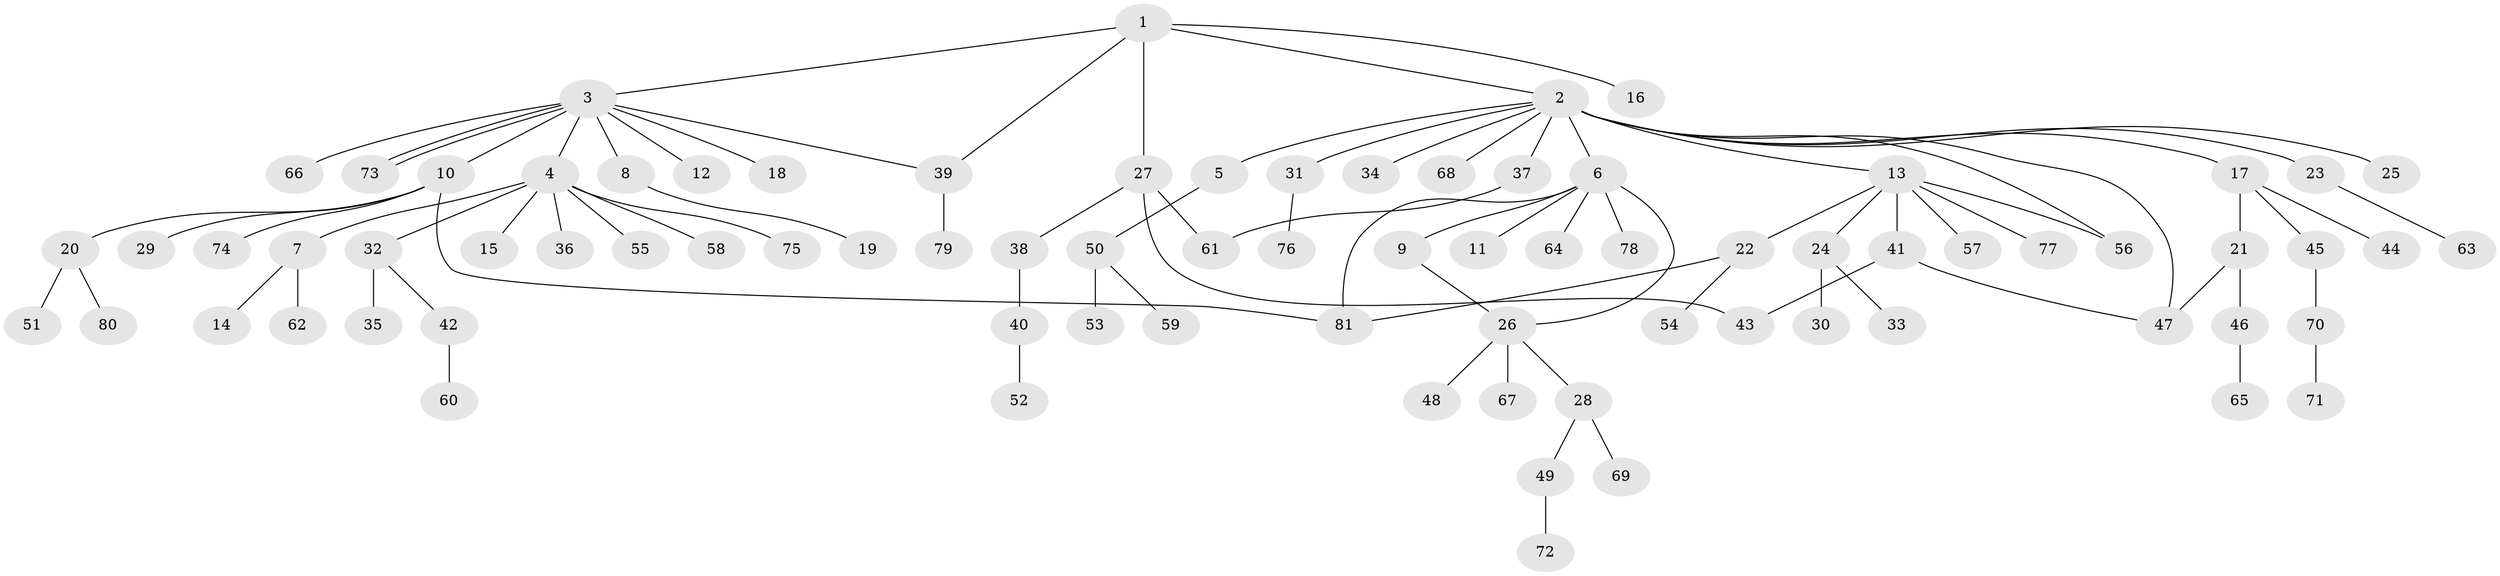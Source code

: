 // Generated by graph-tools (version 1.1) at 2025/01/03/09/25 03:01:39]
// undirected, 81 vertices, 90 edges
graph export_dot {
graph [start="1"]
  node [color=gray90,style=filled];
  1;
  2;
  3;
  4;
  5;
  6;
  7;
  8;
  9;
  10;
  11;
  12;
  13;
  14;
  15;
  16;
  17;
  18;
  19;
  20;
  21;
  22;
  23;
  24;
  25;
  26;
  27;
  28;
  29;
  30;
  31;
  32;
  33;
  34;
  35;
  36;
  37;
  38;
  39;
  40;
  41;
  42;
  43;
  44;
  45;
  46;
  47;
  48;
  49;
  50;
  51;
  52;
  53;
  54;
  55;
  56;
  57;
  58;
  59;
  60;
  61;
  62;
  63;
  64;
  65;
  66;
  67;
  68;
  69;
  70;
  71;
  72;
  73;
  74;
  75;
  76;
  77;
  78;
  79;
  80;
  81;
  1 -- 2;
  1 -- 3;
  1 -- 16;
  1 -- 27;
  1 -- 39;
  2 -- 5;
  2 -- 6;
  2 -- 13;
  2 -- 17;
  2 -- 23;
  2 -- 25;
  2 -- 31;
  2 -- 34;
  2 -- 37;
  2 -- 47;
  2 -- 56;
  2 -- 68;
  3 -- 4;
  3 -- 8;
  3 -- 10;
  3 -- 12;
  3 -- 18;
  3 -- 39;
  3 -- 66;
  3 -- 73;
  3 -- 73;
  4 -- 7;
  4 -- 15;
  4 -- 32;
  4 -- 36;
  4 -- 55;
  4 -- 58;
  4 -- 75;
  5 -- 50;
  6 -- 9;
  6 -- 11;
  6 -- 26;
  6 -- 64;
  6 -- 78;
  6 -- 81;
  7 -- 14;
  7 -- 62;
  8 -- 19;
  9 -- 26;
  10 -- 20;
  10 -- 29;
  10 -- 74;
  10 -- 81;
  13 -- 22;
  13 -- 24;
  13 -- 41;
  13 -- 56;
  13 -- 57;
  13 -- 77;
  17 -- 21;
  17 -- 44;
  17 -- 45;
  20 -- 51;
  20 -- 80;
  21 -- 46;
  21 -- 47;
  22 -- 54;
  22 -- 81;
  23 -- 63;
  24 -- 30;
  24 -- 33;
  26 -- 28;
  26 -- 48;
  26 -- 67;
  27 -- 38;
  27 -- 43;
  27 -- 61;
  28 -- 49;
  28 -- 69;
  31 -- 76;
  32 -- 35;
  32 -- 42;
  37 -- 61;
  38 -- 40;
  39 -- 79;
  40 -- 52;
  41 -- 43;
  41 -- 47;
  42 -- 60;
  45 -- 70;
  46 -- 65;
  49 -- 72;
  50 -- 53;
  50 -- 59;
  70 -- 71;
}
